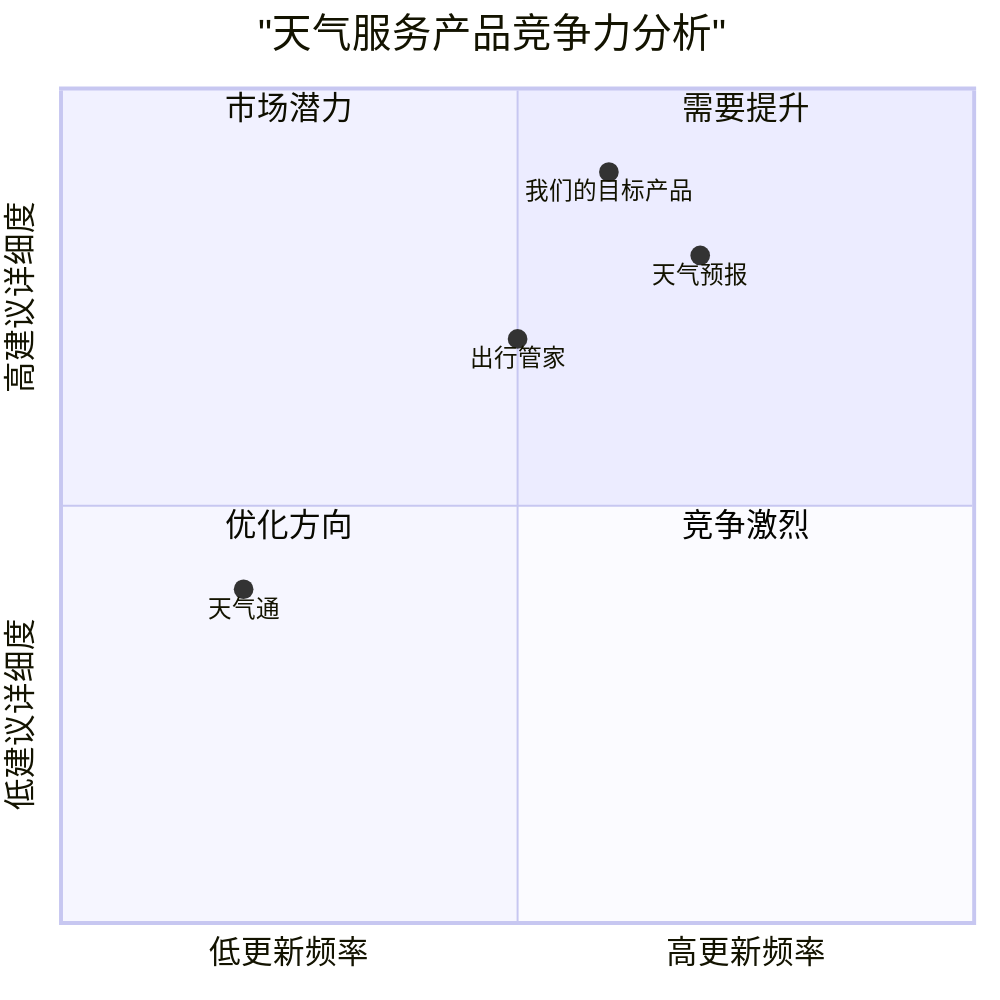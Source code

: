 quadrantChart
    title "天气服务产品竞争力分析"
    x-axis "低更新频率" --> "高更新频率"
    y-axis "低建议详细度" --> "高建议详细度"
    quadrant-1 "需要提升"
    quadrant-2 "市场潜力"
    quadrant-3 "优化方向"
    quadrant-4 "竞争激烈"
    "天气通": [0.2, 0.4]
    "出行管家": [0.5, 0.7]
    "天气预报": [0.7, 0.8]
    "我们的目标产品": [0.6, 0.9]